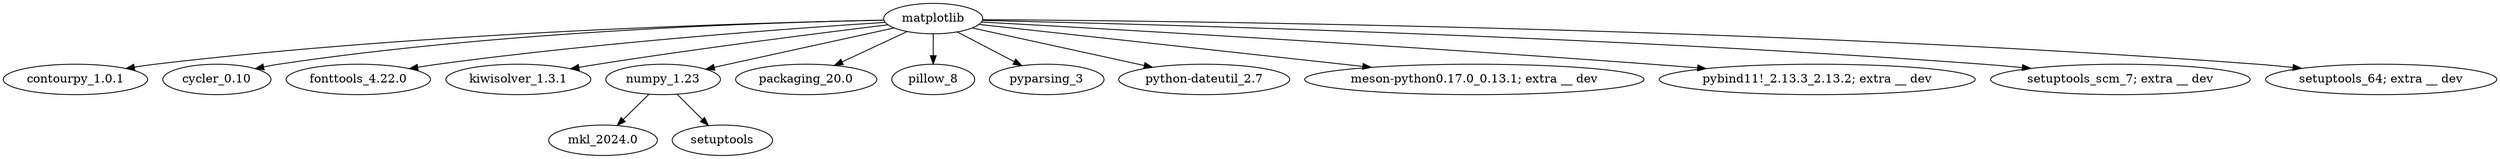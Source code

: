 digraph Dependencies {
"matplotlib" -> "contourpy_1.0.1";
"matplotlib" -> "cycler_0.10";
"matplotlib" -> "fonttools_4.22.0";
"matplotlib" -> "kiwisolver_1.3.1";
"matplotlib" -> "numpy_1.23";
"numpy_1.23" -> "mkl_2024.0";
"numpy_1.23" -> "setuptools";
"matplotlib" -> "packaging_20.0";
"matplotlib" -> "pillow_8";
"matplotlib" -> "pyparsing_3";
"matplotlib" -> "python-dateutil_2.7";
"matplotlib" -> "meson-python0.17.0_0.13.1; extra __ dev";
"matplotlib" -> "pybind11!_2.13.3_2.13.2; extra __ dev";
"matplotlib" -> "setuptools_scm_7; extra __ dev";
"matplotlib" -> "setuptools_64; extra __ dev";
}

